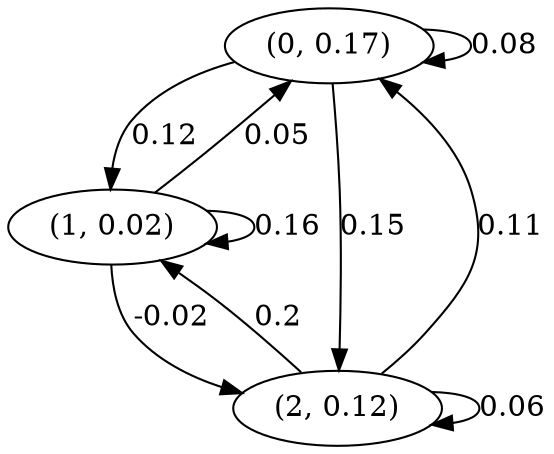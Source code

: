digraph {
    0 [ label = "(0, 0.17)" ]
    1 [ label = "(1, 0.02)" ]
    2 [ label = "(2, 0.12)" ]
    0 -> 0 [ label = "0.08" ]
    1 -> 1 [ label = "0.16" ]
    2 -> 2 [ label = "0.06" ]
    1 -> 0 [ label = "0.05" ]
    2 -> 0 [ label = "0.11" ]
    0 -> 1 [ label = "0.12" ]
    2 -> 1 [ label = "0.2" ]
    0 -> 2 [ label = "0.15" ]
    1 -> 2 [ label = "-0.02" ]
}

